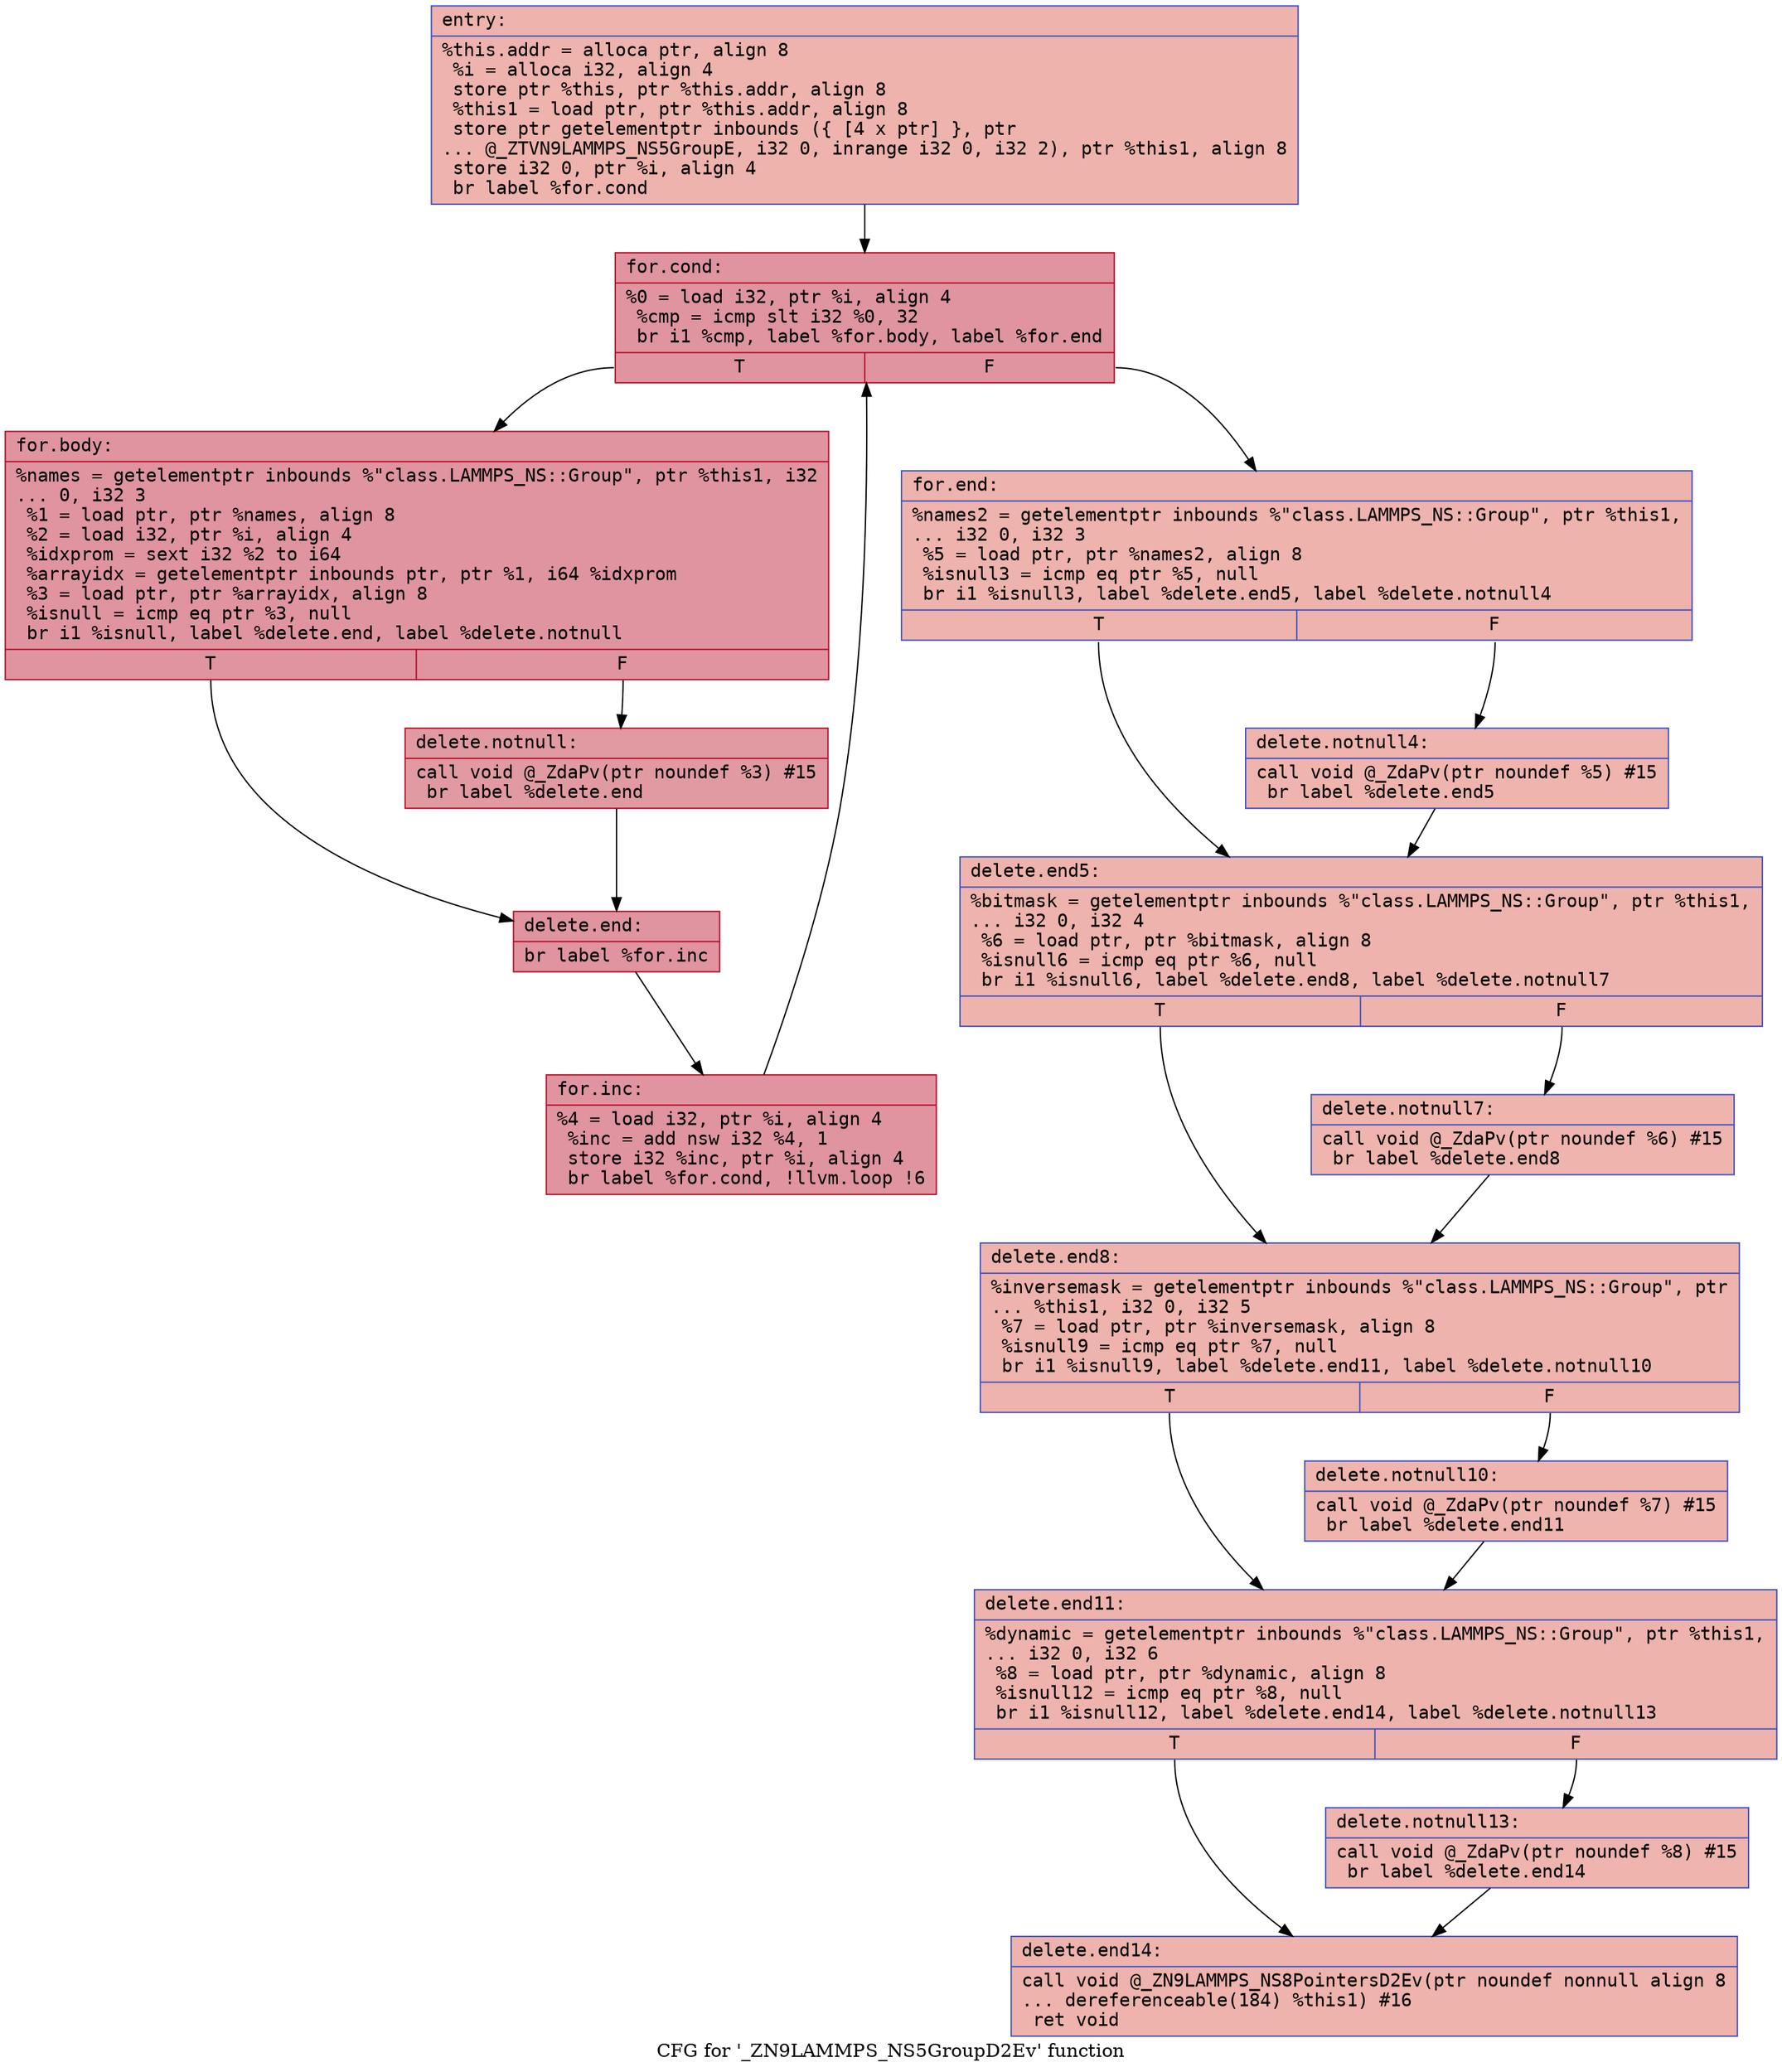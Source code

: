 digraph "CFG for '_ZN9LAMMPS_NS5GroupD2Ev' function" {
	label="CFG for '_ZN9LAMMPS_NS5GroupD2Ev' function";

	Node0x55ba30258050 [shape=record,color="#3d50c3ff", style=filled, fillcolor="#d6524470" fontname="Courier",label="{entry:\l|  %this.addr = alloca ptr, align 8\l  %i = alloca i32, align 4\l  store ptr %this, ptr %this.addr, align 8\l  %this1 = load ptr, ptr %this.addr, align 8\l  store ptr getelementptr inbounds (\{ [4 x ptr] \}, ptr\l... @_ZTVN9LAMMPS_NS5GroupE, i32 0, inrange i32 0, i32 2), ptr %this1, align 8\l  store i32 0, ptr %i, align 4\l  br label %for.cond\l}"];
	Node0x55ba30258050 -> Node0x55ba30258300[tooltip="entry -> for.cond\nProbability 100.00%" ];
	Node0x55ba30258300 [shape=record,color="#b70d28ff", style=filled, fillcolor="#b70d2870" fontname="Courier",label="{for.cond:\l|  %0 = load i32, ptr %i, align 4\l  %cmp = icmp slt i32 %0, 32\l  br i1 %cmp, label %for.body, label %for.end\l|{<s0>T|<s1>F}}"];
	Node0x55ba30258300:s0 -> Node0x55ba302584f0[tooltip="for.cond -> for.body\nProbability 96.88%" ];
	Node0x55ba30258300:s1 -> Node0x55ba30258540[tooltip="for.cond -> for.end\nProbability 3.12%" ];
	Node0x55ba302584f0 [shape=record,color="#b70d28ff", style=filled, fillcolor="#b70d2870" fontname="Courier",label="{for.body:\l|  %names = getelementptr inbounds %\"class.LAMMPS_NS::Group\", ptr %this1, i32\l... 0, i32 3\l  %1 = load ptr, ptr %names, align 8\l  %2 = load i32, ptr %i, align 4\l  %idxprom = sext i32 %2 to i64\l  %arrayidx = getelementptr inbounds ptr, ptr %1, i64 %idxprom\l  %3 = load ptr, ptr %arrayidx, align 8\l  %isnull = icmp eq ptr %3, null\l  br i1 %isnull, label %delete.end, label %delete.notnull\l|{<s0>T|<s1>F}}"];
	Node0x55ba302584f0:s0 -> Node0x55ba30258c70[tooltip="for.body -> delete.end\nProbability 37.50%" ];
	Node0x55ba302584f0:s1 -> Node0x55ba30258cf0[tooltip="for.body -> delete.notnull\nProbability 62.50%" ];
	Node0x55ba30258cf0 [shape=record,color="#b70d28ff", style=filled, fillcolor="#bb1b2c70" fontname="Courier",label="{delete.notnull:\l|  call void @_ZdaPv(ptr noundef %3) #15\l  br label %delete.end\l}"];
	Node0x55ba30258cf0 -> Node0x55ba30258c70[tooltip="delete.notnull -> delete.end\nProbability 100.00%" ];
	Node0x55ba30258c70 [shape=record,color="#b70d28ff", style=filled, fillcolor="#b70d2870" fontname="Courier",label="{delete.end:\l|  br label %for.inc\l}"];
	Node0x55ba30258c70 -> Node0x55ba30259040[tooltip="delete.end -> for.inc\nProbability 100.00%" ];
	Node0x55ba30259040 [shape=record,color="#b70d28ff", style=filled, fillcolor="#b70d2870" fontname="Courier",label="{for.inc:\l|  %4 = load i32, ptr %i, align 4\l  %inc = add nsw i32 %4, 1\l  store i32 %inc, ptr %i, align 4\l  br label %for.cond, !llvm.loop !6\l}"];
	Node0x55ba30259040 -> Node0x55ba30258300[tooltip="for.inc -> for.cond\nProbability 100.00%" ];
	Node0x55ba30258540 [shape=record,color="#3d50c3ff", style=filled, fillcolor="#d6524470" fontname="Courier",label="{for.end:\l|  %names2 = getelementptr inbounds %\"class.LAMMPS_NS::Group\", ptr %this1,\l... i32 0, i32 3\l  %5 = load ptr, ptr %names2, align 8\l  %isnull3 = icmp eq ptr %5, null\l  br i1 %isnull3, label %delete.end5, label %delete.notnull4\l|{<s0>T|<s1>F}}"];
	Node0x55ba30258540:s0 -> Node0x55ba302596a0[tooltip="for.end -> delete.end5\nProbability 37.50%" ];
	Node0x55ba30258540:s1 -> Node0x55ba30259720[tooltip="for.end -> delete.notnull4\nProbability 62.50%" ];
	Node0x55ba30259720 [shape=record,color="#3d50c3ff", style=filled, fillcolor="#d8564670" fontname="Courier",label="{delete.notnull4:\l|  call void @_ZdaPv(ptr noundef %5) #15\l  br label %delete.end5\l}"];
	Node0x55ba30259720 -> Node0x55ba302596a0[tooltip="delete.notnull4 -> delete.end5\nProbability 100.00%" ];
	Node0x55ba302596a0 [shape=record,color="#3d50c3ff", style=filled, fillcolor="#d6524470" fontname="Courier",label="{delete.end5:\l|  %bitmask = getelementptr inbounds %\"class.LAMMPS_NS::Group\", ptr %this1,\l... i32 0, i32 4\l  %6 = load ptr, ptr %bitmask, align 8\l  %isnull6 = icmp eq ptr %6, null\l  br i1 %isnull6, label %delete.end8, label %delete.notnull7\l|{<s0>T|<s1>F}}"];
	Node0x55ba302596a0:s0 -> Node0x55ba30259c10[tooltip="delete.end5 -> delete.end8\nProbability 37.50%" ];
	Node0x55ba302596a0:s1 -> Node0x55ba30259c60[tooltip="delete.end5 -> delete.notnull7\nProbability 62.50%" ];
	Node0x55ba30259c60 [shape=record,color="#3d50c3ff", style=filled, fillcolor="#d8564670" fontname="Courier",label="{delete.notnull7:\l|  call void @_ZdaPv(ptr noundef %6) #15\l  br label %delete.end8\l}"];
	Node0x55ba30259c60 -> Node0x55ba30259c10[tooltip="delete.notnull7 -> delete.end8\nProbability 100.00%" ];
	Node0x55ba30259c10 [shape=record,color="#3d50c3ff", style=filled, fillcolor="#d6524470" fontname="Courier",label="{delete.end8:\l|  %inversemask = getelementptr inbounds %\"class.LAMMPS_NS::Group\", ptr\l... %this1, i32 0, i32 5\l  %7 = load ptr, ptr %inversemask, align 8\l  %isnull9 = icmp eq ptr %7, null\l  br i1 %isnull9, label %delete.end11, label %delete.notnull10\l|{<s0>T|<s1>F}}"];
	Node0x55ba30259c10:s0 -> Node0x55ba3025a2e0[tooltip="delete.end8 -> delete.end11\nProbability 37.50%" ];
	Node0x55ba30259c10:s1 -> Node0x55ba3025a360[tooltip="delete.end8 -> delete.notnull10\nProbability 62.50%" ];
	Node0x55ba3025a360 [shape=record,color="#3d50c3ff", style=filled, fillcolor="#d8564670" fontname="Courier",label="{delete.notnull10:\l|  call void @_ZdaPv(ptr noundef %7) #15\l  br label %delete.end11\l}"];
	Node0x55ba3025a360 -> Node0x55ba3025a2e0[tooltip="delete.notnull10 -> delete.end11\nProbability 100.00%" ];
	Node0x55ba3025a2e0 [shape=record,color="#3d50c3ff", style=filled, fillcolor="#d6524470" fontname="Courier",label="{delete.end11:\l|  %dynamic = getelementptr inbounds %\"class.LAMMPS_NS::Group\", ptr %this1,\l... i32 0, i32 6\l  %8 = load ptr, ptr %dynamic, align 8\l  %isnull12 = icmp eq ptr %8, null\l  br i1 %isnull12, label %delete.end14, label %delete.notnull13\l|{<s0>T|<s1>F}}"];
	Node0x55ba3025a2e0:s0 -> Node0x55ba3025a830[tooltip="delete.end11 -> delete.end14\nProbability 37.50%" ];
	Node0x55ba3025a2e0:s1 -> Node0x55ba3025a8b0[tooltip="delete.end11 -> delete.notnull13\nProbability 62.50%" ];
	Node0x55ba3025a8b0 [shape=record,color="#3d50c3ff", style=filled, fillcolor="#d8564670" fontname="Courier",label="{delete.notnull13:\l|  call void @_ZdaPv(ptr noundef %8) #15\l  br label %delete.end14\l}"];
	Node0x55ba3025a8b0 -> Node0x55ba3025a830[tooltip="delete.notnull13 -> delete.end14\nProbability 100.00%" ];
	Node0x55ba3025a830 [shape=record,color="#3d50c3ff", style=filled, fillcolor="#d6524470" fontname="Courier",label="{delete.end14:\l|  call void @_ZN9LAMMPS_NS8PointersD2Ev(ptr noundef nonnull align 8\l... dereferenceable(184) %this1) #16\l  ret void\l}"];
}

